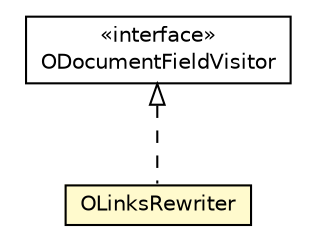 #!/usr/local/bin/dot
#
# Class diagram 
# Generated by UMLGraph version R5_6-24-gf6e263 (http://www.umlgraph.org/)
#

digraph G {
	edge [fontname="Helvetica",fontsize=10,labelfontname="Helvetica",labelfontsize=10];
	node [fontname="Helvetica",fontsize=10,shape=plaintext];
	nodesep=0.25;
	ranksep=0.5;
	// com.orientechnologies.orient.core.db.tool.importer.OLinksRewriter
	c2280403 [label=<<table title="com.orientechnologies.orient.core.db.tool.importer.OLinksRewriter" border="0" cellborder="1" cellspacing="0" cellpadding="2" port="p" bgcolor="lemonChiffon" href="./OLinksRewriter.html">
		<tr><td><table border="0" cellspacing="0" cellpadding="1">
<tr><td align="center" balign="center"> OLinksRewriter </td></tr>
		</table></td></tr>
		</table>>, URL="./OLinksRewriter.html", fontname="Helvetica", fontcolor="black", fontsize=10.0];
	// com.orientechnologies.orient.core.db.document.ODocumentFieldVisitor
	c2280422 [label=<<table title="com.orientechnologies.orient.core.db.document.ODocumentFieldVisitor" border="0" cellborder="1" cellspacing="0" cellpadding="2" port="p" href="../../document/ODocumentFieldVisitor.html">
		<tr><td><table border="0" cellspacing="0" cellpadding="1">
<tr><td align="center" balign="center"> &#171;interface&#187; </td></tr>
<tr><td align="center" balign="center"> ODocumentFieldVisitor </td></tr>
		</table></td></tr>
		</table>>, URL="../../document/ODocumentFieldVisitor.html", fontname="Helvetica", fontcolor="black", fontsize=10.0];
	//com.orientechnologies.orient.core.db.tool.importer.OLinksRewriter implements com.orientechnologies.orient.core.db.document.ODocumentFieldVisitor
	c2280422:p -> c2280403:p [dir=back,arrowtail=empty,style=dashed];
}

